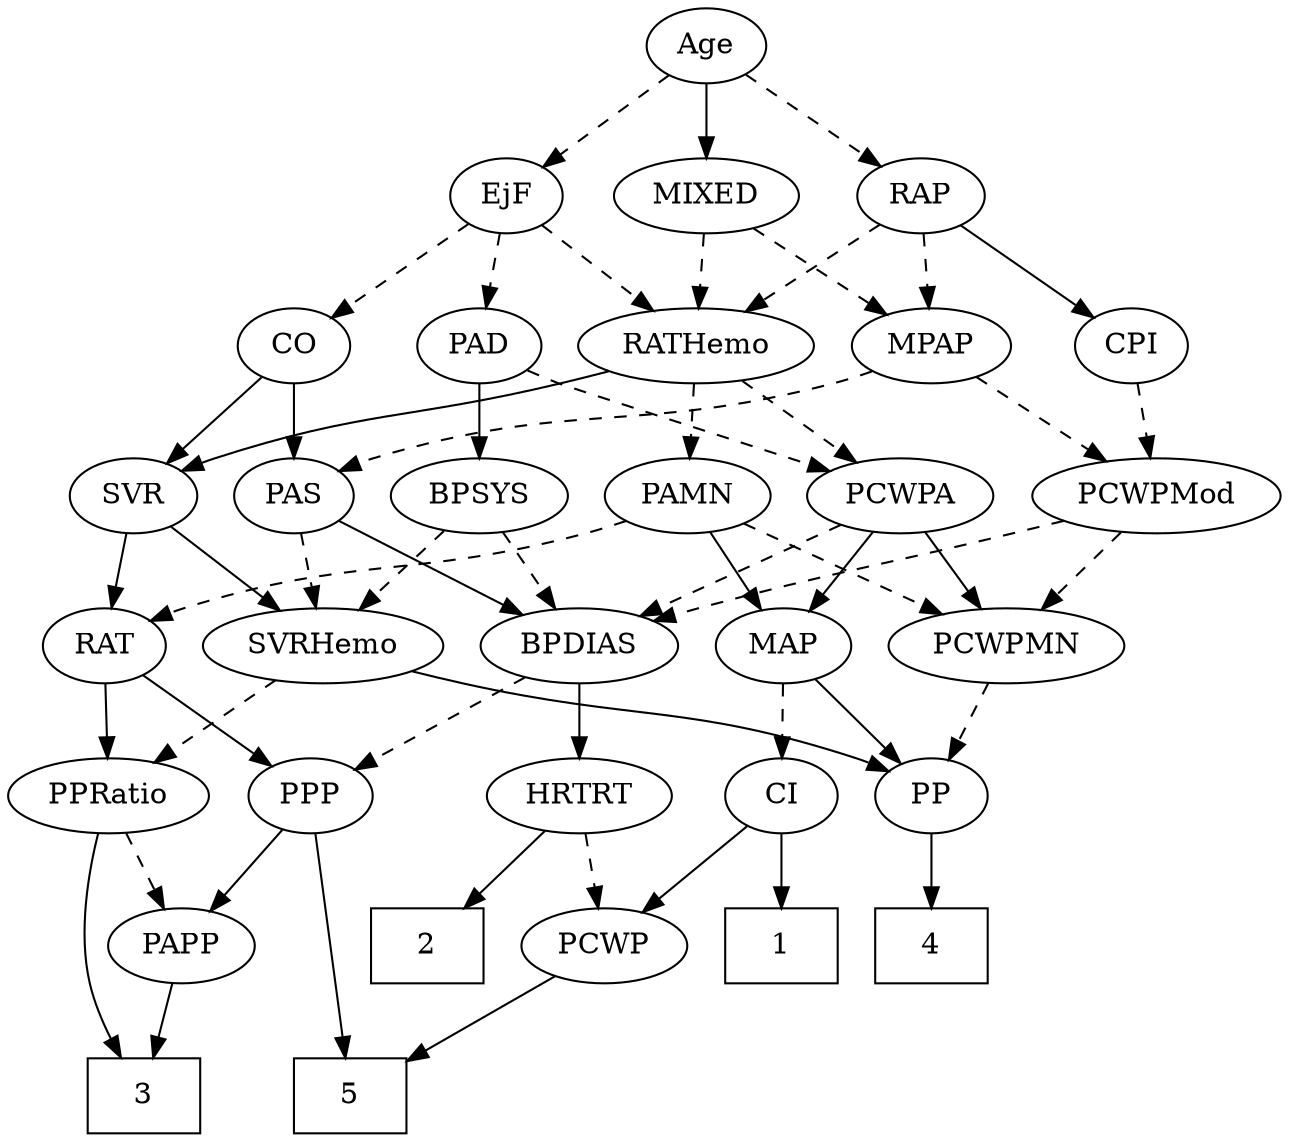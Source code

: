 strict digraph {
	graph [bb="0,0,558.64,540"];
	node [label="\N"];
	1	[height=0.5,
		pos="339.65,90",
		shape=box,
		width=0.75];
	2	[height=0.5,
		pos="179.65,90",
		shape=box,
		width=0.75];
	3	[height=0.5,
		pos="46.646,18",
		shape=box,
		width=0.75];
	4	[height=0.5,
		pos="411.65,90",
		shape=box,
		width=0.75];
	5	[height=0.5,
		pos="142.65,18",
		shape=box,
		width=0.75];
	Age	[height=0.5,
		pos="306.65,522",
		width=0.75];
	EjF	[height=0.5,
		pos="216.65,450",
		width=0.75];
	Age -> EjF	[pos="e,233.5,464.11 289.72,507.83 276.14,497.27 256.89,482.3 241.55,470.37",
		style=dashed];
	RAP	[height=0.5,
		pos="400.65,450",
		width=0.77632];
	Age -> RAP	[pos="e,383.05,464.11 324.33,507.83 338.51,497.27 358.61,482.3 374.63,470.37",
		style=dashed];
	MIXED	[height=0.5,
		pos="306.65,450",
		width=1.1193];
	Age -> MIXED	[pos="e,306.65,468.1 306.65,503.7 306.65,495.98 306.65,486.71 306.65,478.11",
		style=solid];
	PAD	[height=0.5,
		pos="206.65,378",
		width=0.79437];
	EjF -> PAD	[pos="e,209.11,396.28 214.23,432.05 213.12,424.35 211.79,415.03 210.56,406.36",
		style=dashed];
	CO	[height=0.5,
		pos="123.65,378",
		width=0.75];
	EjF -> CO	[pos="e,141.06,392.11 199.15,435.83 185.12,425.27 165.23,410.3 149.38,398.37",
		style=dashed];
	RATHemo	[height=0.5,
		pos="302.65,378",
		width=1.3721];
	EjF -> RATHemo	[pos="e,283.41,394.65 233.23,435.5 245.22,425.74 261.7,412.33 275.59,401.02",
		style=dashed];
	MPAP	[height=0.5,
		pos="404.65,378",
		width=0.97491];
	RAP -> MPAP	[pos="e,403.67,396.1 401.64,431.7 402.08,423.98 402.61,414.71 403.1,406.11",
		style=dashed];
	RAP -> RATHemo	[pos="e,324.27,394.45 382.67,436.16 368.65,426.14 348.87,412.02 332.48,400.31",
		style=dashed];
	CPI	[height=0.5,
		pos="495.65,378",
		width=0.75];
	RAP -> CPI	[pos="e,478.18,391.87 418.52,435.83 433.07,425.11 453.81,409.83 470.11,397.82",
		style=solid];
	MIXED -> MPAP	[pos="e,384.9,393.11 327.43,434.15 341.75,423.93 360.94,410.22 376.61,399.03",
		style=dashed];
	MIXED -> RATHemo	[pos="e,303.62,396.1 305.66,431.7 305.22,423.98 304.69,414.71 304.2,406.11",
		style=dashed];
	PAS	[height=0.5,
		pos="123.65,306",
		width=0.75];
	MPAP -> PAS	[pos="e,144.21,317.85 378.4,365.92 372.62,363.74 366.48,361.63 360.65,360 273.25,335.53 246.1,351.62 159.65,324 157.72,323.38 155.76,322.69 \
153.81,321.94",
		style=dashed];
	PCWPMod	[height=0.5,
		pos="506.65,306",
		width=1.4443];
	MPAP -> PCWPMod	[pos="e,484.05,322.51 424.8,363.17 439.33,353.19 459.22,339.54 475.76,328.2",
		style=dashed];
	BPSYS	[height=0.5,
		pos="206.65,306",
		width=1.0471];
	SVRHemo	[height=0.5,
		pos="134.65,234",
		width=1.3902];
	BPSYS -> SVRHemo	[pos="e,151.33,251.22 190.67,289.46 181.27,280.32 169.19,268.59 158.67,258.35",
		style=dashed];
	BPDIAS	[height=0.5,
		pos="244.65,234",
		width=1.1735];
	BPSYS -> BPDIAS	[pos="e,235.44,251.96 215.65,288.41 220.13,280.16 225.64,270.01 230.65,260.78",
		style=dashed];
	PAD -> BPSYS	[pos="e,206.65,324.1 206.65,359.7 206.65,351.98 206.65,342.71 206.65,334.11",
		style=solid];
	PCWPA	[height=0.5,
		pos="394.65,306",
		width=1.1555];
	PAD -> PCWPA	[pos="e,362.94,317.86 229.02,366.63 234.12,364.36 239.55,362.04 244.65,360 264.72,351.98 316.31,333.96 353.39,321.16",
		style=dashed];
	CO -> PAS	[pos="e,123.65,324.1 123.65,359.7 123.65,351.98 123.65,342.71 123.65,334.11",
		style=solid];
	SVR	[height=0.5,
		pos="50.646,306",
		width=0.77632];
	CO -> SVR	[pos="e,65.648,321.38 108.87,362.83 98.553,352.94 84.588,339.55 72.921,328.36",
		style=solid];
	PAS -> SVRHemo	[pos="e,131.93,252.28 126.31,288.05 127.52,280.35 128.99,271.03 130.35,262.36",
		style=dashed];
	PAS -> BPDIAS	[pos="e,220.35,249.05 143.36,293.6 161.76,282.95 189.58,266.86 211.41,254.23",
		style=solid];
	PAMN	[height=0.5,
		pos="298.65,306",
		width=1.011];
	RAT	[height=0.5,
		pos="39.646,234",
		width=0.75827];
	PAMN -> RAT	[pos="e,60.617,245.94 271.28,293.86 265.51,291.74 259.42,289.66 253.65,288 176.09,265.67 152.25,277.42 75.646,252 73.777,251.38 71.877,\
250.69 69.978,249.95",
		style=dashed];
	PCWPMN	[height=0.5,
		pos="434.65,234",
		width=1.3902];
	PAMN -> PCWPMN	[pos="e,407.27,249.09 322.96,292.49 343.87,281.72 374.34,266.04 398.17,253.78",
		style=dashed];
	MAP	[height=0.5,
		pos="335.65,234",
		width=0.84854];
	PAMN -> MAP	[pos="e,326.94,251.47 307.41,288.41 311.84,280.04 317.3,269.71 322.24,260.37",
		style=solid];
	RATHemo -> PAMN	[pos="e,299.62,324.1 301.66,359.7 301.22,351.98 300.69,342.71 300.2,334.11",
		style=dashed];
	RATHemo -> SVR	[pos="e,72.256,317.83 265.92,365.88 258.88,363.85 251.55,361.8 244.65,360 175.38,341.92 155.42,347.07 87.646,324 85.739,323.35 83.798,\
322.64 81.854,321.88",
		style=solid];
	RATHemo -> PCWPA	[pos="e,374.92,322.01 323.06,361.46 335.87,351.72 352.54,339.04 366.58,328.36",
		style=dashed];
	CPI -> PCWPMod	[pos="e,503.93,324.28 498.31,360.05 499.52,352.35 500.99,343.03 502.35,334.36",
		style=dashed];
	PPP	[height=0.5,
		pos="124.65,162",
		width=0.75];
	RAT -> PPP	[pos="e,108.31,176.46 56.035,219.5 68.618,209.14 86.185,194.67 100.39,182.97",
		style=solid];
	PPRatio	[height=0.5,
		pos="39.646,162",
		width=1.1013];
	RAT -> PPRatio	[pos="e,39.646,180.1 39.646,215.7 39.646,207.98 39.646,198.71 39.646,190.11",
		style=solid];
	SVR -> RAT	[pos="e,42.361,252.28 47.984,288.05 46.772,280.35 45.308,271.03 43.947,262.36",
		style=solid];
	SVR -> SVRHemo	[pos="e,115.74,250.76 67.242,291.17 78.804,281.54 94.48,268.47 107.8,257.37",
		style=solid];
	PCWPMod -> PCWPMN	[pos="e,451.26,251.15 489.95,288.76 480.59,279.66 468.76,268.16 458.44,258.13",
		style=dashed];
	PCWPMod -> BPDIAS	[pos="e,276.34,246.04 467.65,293.91 460.35,291.89 452.78,289.85 445.65,288 379.28,270.79 361.56,270.86 295.65,252 292.51,251.1 289.27,\
250.13 286.03,249.12",
		style=dashed];
	PCWPA -> PCWPMN	[pos="e,424.96,251.96 404.13,288.41 408.84,280.16 414.64,270.01 419.92,260.78",
		style=solid];
	PCWPA -> BPDIAS	[pos="e,272.12,247.82 367.48,292.32 343.42,281.09 308.09,264.61 281.48,252.19",
		style=dashed];
	PCWPA -> MAP	[pos="e,348.85,250.67 380.96,288.76 373.41,279.8 363.89,268.51 355.53,258.59",
		style=solid];
	PP	[height=0.5,
		pos="409.65,162",
		width=0.75];
	PCWPMN -> PP	[pos="e,415.64,179.79 428.59,216.05 425.74,208.06 422.26,198.33 419.07,189.4",
		style=dashed];
	SVRHemo -> PP	[pos="e,388.67,173.38 171.66,221.84 178.92,219.79 186.5,217.75 193.65,216 272.05,196.81 294.78,204.63 371.65,180 374.2,179.18 376.82,178.24 \
379.42,177.23",
		style=solid];
	SVRHemo -> PPRatio	[pos="e,59.696,177.77 113.56,217.46 100.13,207.57 82.56,194.62 67.922,183.83",
		style=dashed];
	BPDIAS -> PPP	[pos="e,144.24,174.43 220.65,219 201.2,207.65 173.73,191.63 153.15,179.63",
		style=dashed];
	HRTRT	[height=0.5,
		pos="244.65,162",
		width=1.1013];
	BPDIAS -> HRTRT	[pos="e,244.65,180.1 244.65,215.7 244.65,207.98 244.65,198.71 244.65,190.11",
		style=solid];
	MAP -> PP	[pos="e,394.73,177.11 351.34,218.15 361.75,208.31 375.57,195.23 387.15,184.28",
		style=solid];
	CI	[height=0.5,
		pos="335.65,162",
		width=0.75];
	MAP -> CI	[pos="e,335.65,180.1 335.65,215.7 335.65,207.98 335.65,198.71 335.65,190.11",
		style=dashed];
	PP -> 4	[pos="e,411.16,108.1 410.14,143.7 410.36,135.98 410.63,126.71 410.87,118.11",
		style=solid];
	PPP -> 5	[pos="e,140.47,36.189 126.82,143.87 129.89,119.67 135.52,75.211 139.17,46.393",
		style=solid];
	PAPP	[height=0.5,
		pos="64.646,90",
		width=0.88464];
	PPP -> PAPP	[pos="e,78.056,106.64 111.63,145.81 103.8,136.67 93.66,124.85 84.81,114.52",
		style=solid];
	PPRatio -> 3	[pos="e,37.104,36.072 32.786,144.22 26.353,126.29 18.444,97.055 23.646,72 25.522,62.965 29.021,53.579 32.733,45.261",
		style=solid];
	PPRatio -> PAPP	[pos="e,58.65,107.79 45.698,144.05 48.554,136.06 52.028,126.33 55.218,117.4",
		style=dashed];
	PCWP	[height=0.5,
		pos="259.65,90",
		width=0.97491];
	PCWP -> 5	[pos="e,169.91,35.311 237.64,75.834 221.07,65.919 197.99,52.112 178.73,40.589",
		style=solid];
	CI -> 1	[pos="e,338.67,108.1 336.64,143.7 337.08,135.98 337.61,126.71 338.1,118.11",
		style=solid];
	CI -> PCWP	[pos="e,276.06,106.11 320.27,146.83 309.74,137.13 295.56,124.08 283.56,113.03",
		style=solid];
	PAPP -> 3	[pos="e,51.089,36.275 60.289,72.055 58.285,64.261 55.858,54.822 53.61,46.079",
		style=solid];
	HRTRT -> 2	[pos="e,195.7,108.29 229.9,145.12 221.86,136.46 211.73,125.55 202.67,115.8",
		style=solid];
	HRTRT -> PCWP	[pos="e,255.94,108.28 248.28,144.05 249.95,136.26 251.97,126.82 253.84,118.08",
		style=dashed];
}
